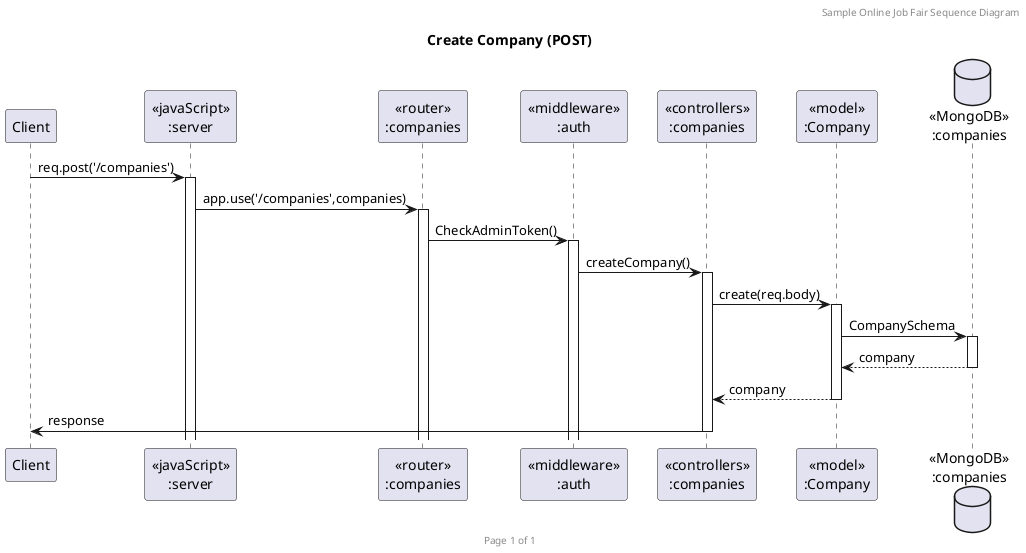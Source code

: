 @startuml Manage Company (POST)

header Sample Online Job Fair Sequence Diagram
footer Page %page% of %lastpage%
title "Create Company (POST)"

participant "Client" as client
participant "<<javaScript>>\n:server" as server
participant "<<router>>\n:companies" as routerCompanies
participant "<<middleware>>\n:auth" as authMiddleware
participant "<<controllers>>\n:companies" as controllersCompanies
participant "<<model>>\n:Company" as modelCompany
database "<<MongoDB>>\n:companies" as CompaniesDatabase

client->server ++:req.post('/companies')
server->routerCompanies ++:app.use('/companies',companies)
routerCompanies -> authMiddleware ++: CheckAdminToken()
authMiddleware -> controllersCompanies ++:createCompany()
controllersCompanies -> modelCompany ++:create(req.body)
modelCompany -> CompaniesDatabase ++: CompanySchema
CompaniesDatabase --> modelCompany --: company
controllersCompanies <-- modelCompany --: company
controllersCompanies->client --:response



@enduml
